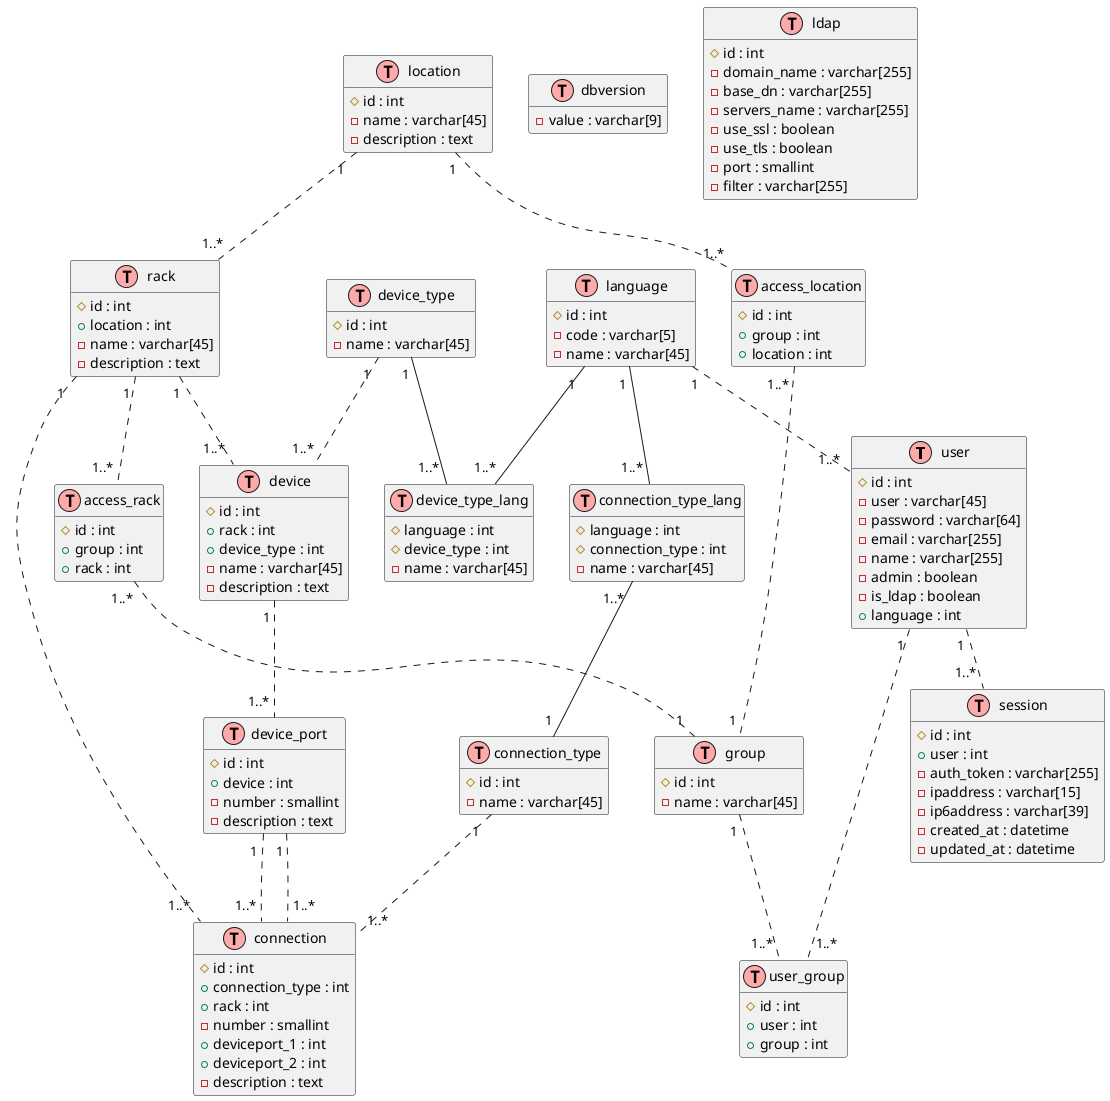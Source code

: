 @startuml
!define table(x) class x << (T,#FFAAAA) >>
!define pk(x) <u>x</u>
!define fk(x) <i>x</i>
hide methods
hide stereotypes

user " 1 " .. " 1..* " user_group
user " 1 " .. " 1..* " session
group " 1 " .. " 1..* " user_group
access_location " 1..* " .. " 1 " group
access_rack " 1..* " .. " 1 " group
location " 1 " .. " 1..* " rack
location " 1 " .. " 1..* " access_location
rack " 1 " .. " 1..* " device
rack " 1 " .. " 1..* " connection
rack " 1 " .. " 1..* " access_rack
device " 1 " .. " 1..* " device_port
device_port " 1 " .. " 1..* " connection
device_port " 1 " .. " 1..* " connection
device_type " 1 " .. " 1..* " device
device_type " 1 " -- " 1..* " device_type_lang
connection_type " 1 " .. " 1..* " connection
connection_type_lang " 1..* " -- " 1 " connection_type
language " 1 " .. " 1..* " user
language " 1 " -- " 1..* " connection_type_lang
language " 1 " -- " 1..* " device_type_lang

table(dbversion) {
	-value : varchar[9]
}

table(ldap) {
	#id : int
	-domain_name : varchar[255]
	-base_dn : varchar[255]
	-servers_name : varchar[255]
	-use_ssl : boolean
	-use_tls : boolean
	-port : smallint
	-filter : varchar[255]
}

table(language) {
	#id : int
	-code : varchar[5]
	-name : varchar[45]
}

table(user) {
	#id : int
	-user : varchar[45]
	-password : varchar[64]
	-email : varchar[255]
	-name : varchar[255]
	-admin : boolean
	-is_ldap : boolean
	+language : int
}

table(session) {
	#id : int
	+user : int
	-auth_token : varchar[255]
	-ipaddress : varchar[15]
	-ip6address : varchar[39]
	-created_at : datetime
	-updated_at : datetime
}

table(user_group) {
	#id : int
	+user : int
	+group : int
}

table(group) {
	#id : int
	-name : varchar[45]
}

table(location) {
	#id : int
	-name : varchar[45]
	-description : text
}

table(rack) {
	#id : int
	+location : int
	-name : varchar[45]
	-description : text
}

table(device_type) {
	#id : int
	-name : varchar[45]
}

table(device) {
	#id : int
	+rack : int
	+device_type : int
	-name : varchar[45]
	-description : text
}

table(device_port) {
	#id : int
	+device : int
	-number : smallint
	-description : text
}

table(connection_type) {
	#id : int
	-name : varchar[45]
}

table(connection) {
	#id : int
	+connection_type : int
	+rack : int
	-number : smallint
	+deviceport_1 : int
	+deviceport_2 : int
	-description : text
}

table(device_type_lang) {
	#language : int
	#device_type : int
	-name : varchar[45]
}

table(connection_type_lang) {
	#language : int
	#connection_type : int
	-name : varchar[45]
}

table(access_location) {
	#id : int
	+group : int
	+location : int
}

table(access_rack) {
	#id : int
	+group : int
	+rack : int
}

' vim: ts=2 sw=2
@enduml
